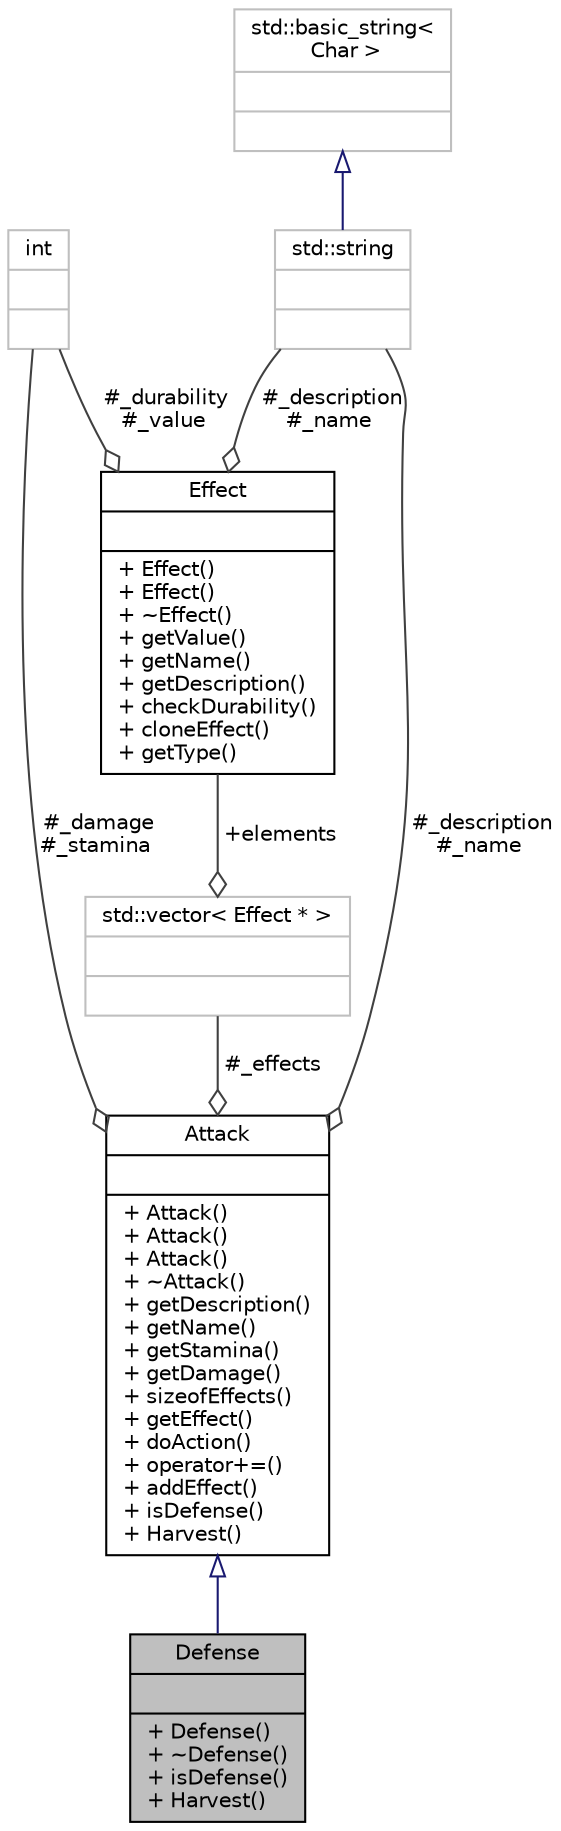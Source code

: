 digraph "Defense"
{
 // LATEX_PDF_SIZE
  edge [fontname="Helvetica",fontsize="10",labelfontname="Helvetica",labelfontsize="10"];
  node [fontname="Helvetica",fontsize="10",shape=record];
  Node1 [label="{Defense\n||+ Defense()\l+ ~Defense()\l+ isDefense()\l+ Harvest()\l}",height=0.2,width=0.4,color="black", fillcolor="grey75", style="filled", fontcolor="black",tooltip=" "];
  Node2 -> Node1 [dir="back",color="midnightblue",fontsize="10",style="solid",arrowtail="onormal",fontname="Helvetica"];
  Node2 [label="{Attack\n||+ Attack()\l+ Attack()\l+ Attack()\l+ ~Attack()\l+ getDescription()\l+ getName()\l+ getStamina()\l+ getDamage()\l+ sizeofEffects()\l+ getEffect()\l+ doAction()\l+ operator+=()\l+ addEffect()\l+ isDefense()\l+ Harvest()\l}",height=0.2,width=0.4,color="black", fillcolor="white", style="filled",URL="$classAttack.html",tooltip=" "];
  Node3 -> Node2 [color="grey25",fontsize="10",style="solid",label=" #_effects" ,arrowhead="odiamond",fontname="Helvetica"];
  Node3 [label="{std::vector\< Effect * \>\n||}",height=0.2,width=0.4,color="grey75", fillcolor="white", style="filled",tooltip=" "];
  Node4 -> Node3 [color="grey25",fontsize="10",style="solid",label=" +elements" ,arrowhead="odiamond",fontname="Helvetica"];
  Node4 [label="{Effect\n||+ Effect()\l+ Effect()\l+ ~Effect()\l+ getValue()\l+ getName()\l+ getDescription()\l+ checkDurability()\l+ cloneEffect()\l+ getType()\l}",height=0.2,width=0.4,color="black", fillcolor="white", style="filled",URL="$classEffect.html",tooltip=" "];
  Node5 -> Node4 [color="grey25",fontsize="10",style="solid",label=" #_durability\n#_value" ,arrowhead="odiamond",fontname="Helvetica"];
  Node5 [label="{int\n||}",height=0.2,width=0.4,color="grey75", fillcolor="white", style="filled",tooltip=" "];
  Node6 -> Node4 [color="grey25",fontsize="10",style="solid",label=" #_description\n#_name" ,arrowhead="odiamond",fontname="Helvetica"];
  Node6 [label="{std::string\n||}",height=0.2,width=0.4,color="grey75", fillcolor="white", style="filled",tooltip=" "];
  Node7 -> Node6 [dir="back",color="midnightblue",fontsize="10",style="solid",arrowtail="onormal",fontname="Helvetica"];
  Node7 [label="{std::basic_string\<\l Char \>\n||}",height=0.2,width=0.4,color="grey75", fillcolor="white", style="filled",tooltip=" "];
  Node5 -> Node2 [color="grey25",fontsize="10",style="solid",label=" #_damage\n#_stamina" ,arrowhead="odiamond",fontname="Helvetica"];
  Node6 -> Node2 [color="grey25",fontsize="10",style="solid",label=" #_description\n#_name" ,arrowhead="odiamond",fontname="Helvetica"];
}
